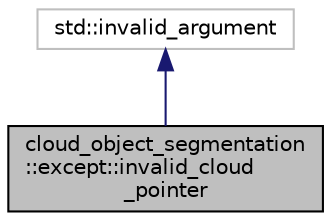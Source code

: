 digraph "cloud_object_segmentation::except::invalid_cloud_pointer"
{
  edge [fontname="Helvetica",fontsize="10",labelfontname="Helvetica",labelfontsize="10"];
  node [fontname="Helvetica",fontsize="10",shape=record];
  Node1 [label="cloud_object_segmentation\l::except::invalid_cloud\l_pointer",height=0.2,width=0.4,color="black", fillcolor="grey75", style="filled", fontcolor="black"];
  Node2 -> Node1 [dir="back",color="midnightblue",fontsize="10",style="solid",fontname="Helvetica"];
  Node2 [label="std::invalid_argument",height=0.2,width=0.4,color="grey75", fillcolor="white", style="filled"];
}
